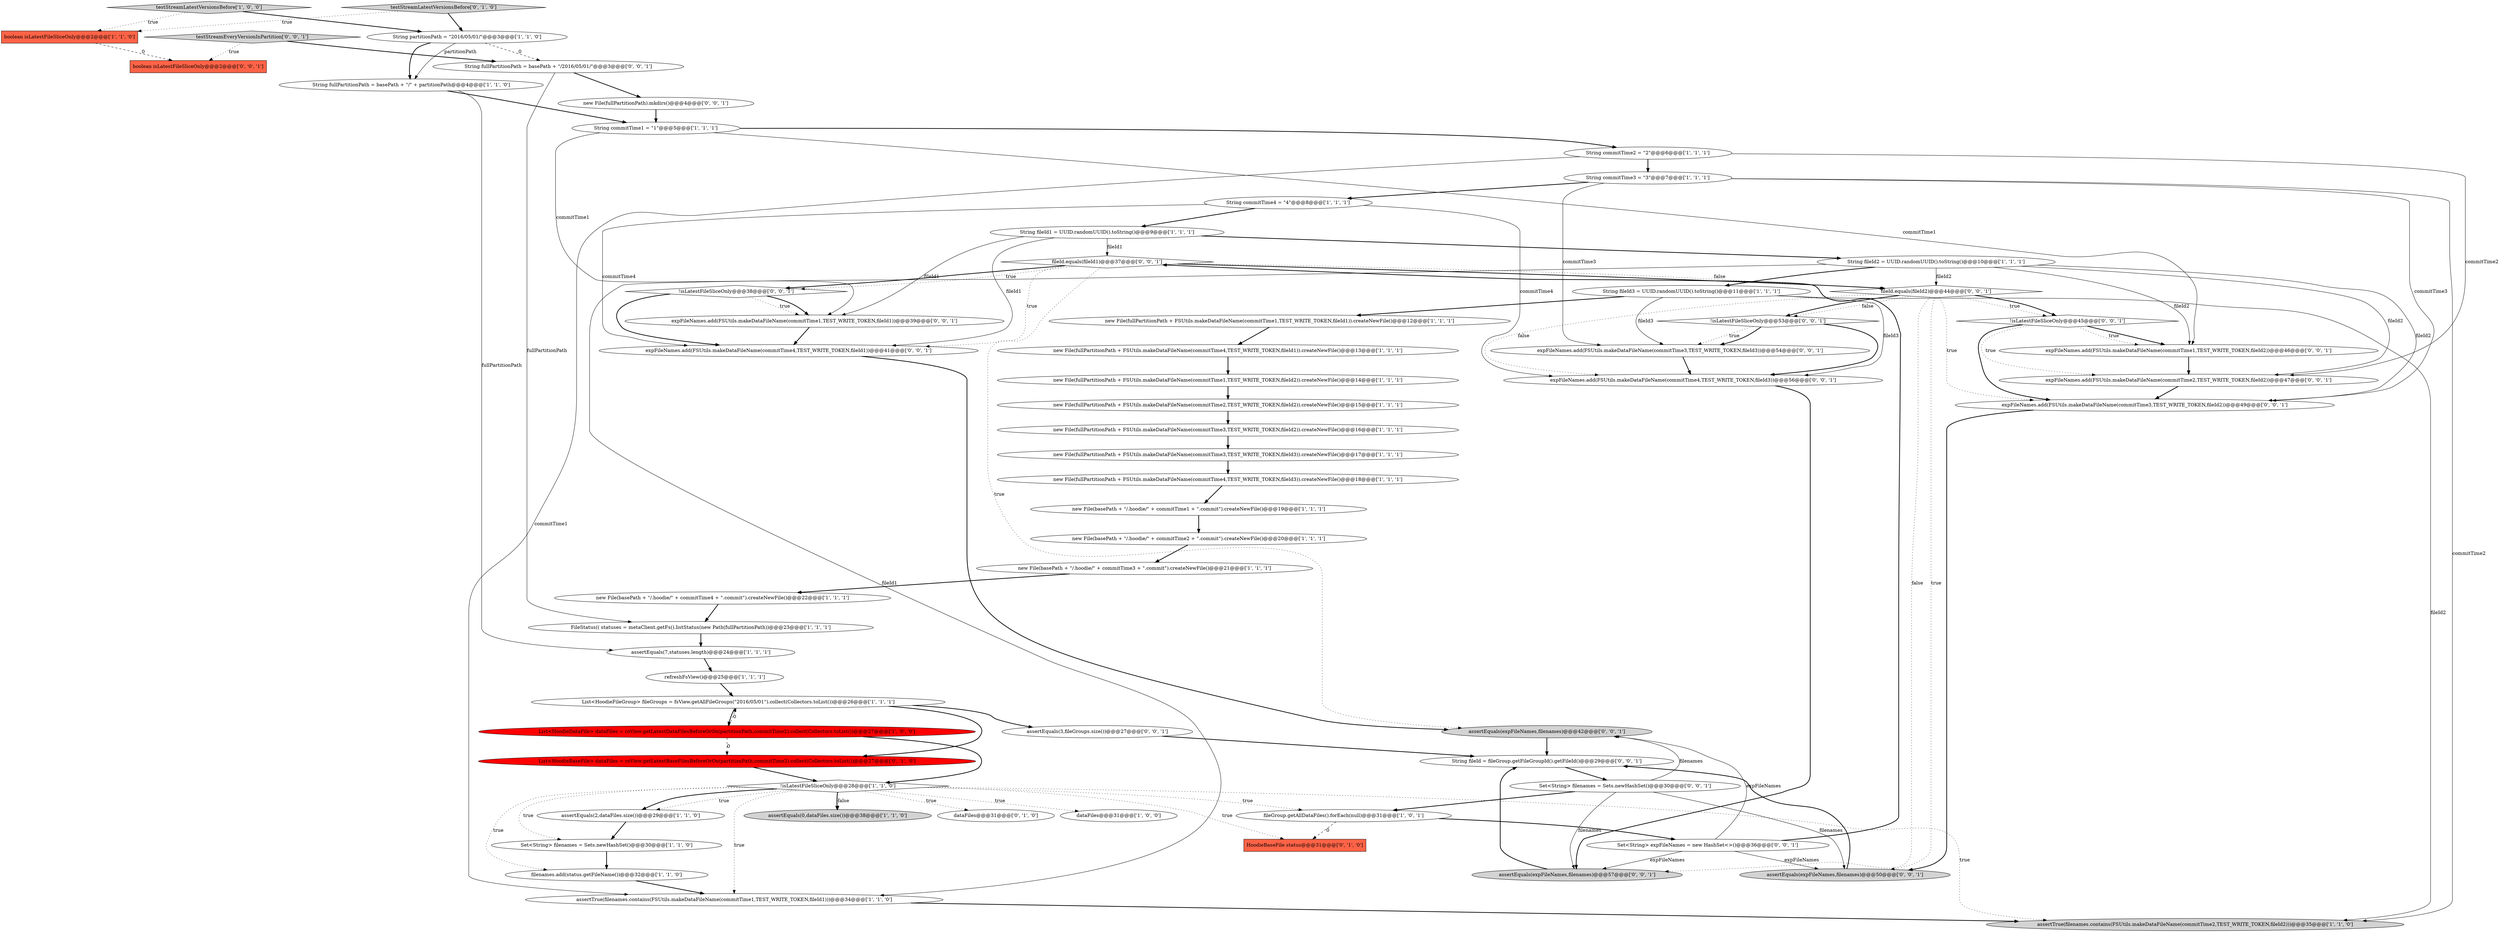 digraph {
9 [style = filled, label = "String fileId1 = UUID.randomUUID().toString()@@@9@@@['1', '1', '1']", fillcolor = white, shape = ellipse image = "AAA0AAABBB1BBB"];
60 [style = filled, label = "new File(fullPartitionPath).mkdirs()@@@4@@@['0', '0', '1']", fillcolor = white, shape = ellipse image = "AAA0AAABBB3BBB"];
0 [style = filled, label = "new File(fullPartitionPath + FSUtils.makeDataFileName(commitTime3,TEST_WRITE_TOKEN,fileId3)).createNewFile()@@@17@@@['1', '1', '1']", fillcolor = white, shape = ellipse image = "AAA0AAABBB1BBB"];
37 [style = filled, label = "HoodieBaseFile status@@@31@@@['0', '1', '0']", fillcolor = tomato, shape = box image = "AAA1AAABBB2BBB"];
16 [style = filled, label = "String commitTime3 = \"3\"@@@7@@@['1', '1', '1']", fillcolor = white, shape = ellipse image = "AAA0AAABBB1BBB"];
17 [style = filled, label = "String commitTime4 = \"4\"@@@8@@@['1', '1', '1']", fillcolor = white, shape = ellipse image = "AAA0AAABBB1BBB"];
7 [style = filled, label = "testStreamLatestVersionsBefore['1', '0', '0']", fillcolor = lightgray, shape = diamond image = "AAA0AAABBB1BBB"];
34 [style = filled, label = "!isLatestFileSliceOnly@@@28@@@['1', '1', '0']", fillcolor = white, shape = diamond image = "AAA0AAABBB1BBB"];
20 [style = filled, label = "FileStatus(( statuses = metaClient.getFs().listStatus(new Path(fullPartitionPath))@@@23@@@['1', '1', '1']", fillcolor = white, shape = ellipse image = "AAA0AAABBB1BBB"];
46 [style = filled, label = "Set<String> filenames = Sets.newHashSet()@@@30@@@['0', '0', '1']", fillcolor = white, shape = ellipse image = "AAA0AAABBB3BBB"];
41 [style = filled, label = "!isLatestFileSliceOnly@@@38@@@['0', '0', '1']", fillcolor = white, shape = diamond image = "AAA0AAABBB3BBB"];
52 [style = filled, label = "expFileNames.add(FSUtils.makeDataFileName(commitTime3,TEST_WRITE_TOKEN,fileId2))@@@49@@@['0', '0', '1']", fillcolor = white, shape = ellipse image = "AAA0AAABBB3BBB"];
54 [style = filled, label = "fileId.equals(fileId2)@@@44@@@['0', '0', '1']", fillcolor = white, shape = diamond image = "AAA0AAABBB3BBB"];
50 [style = filled, label = "assertEquals(expFileNames,filenames)@@@57@@@['0', '0', '1']", fillcolor = lightgray, shape = ellipse image = "AAA0AAABBB3BBB"];
59 [style = filled, label = "fileId.equals(fileId1)@@@37@@@['0', '0', '1']", fillcolor = white, shape = diamond image = "AAA0AAABBB3BBB"];
5 [style = filled, label = "assertEquals(0,dataFiles.size())@@@38@@@['1', '1', '0']", fillcolor = lightgray, shape = ellipse image = "AAA0AAABBB1BBB"];
26 [style = filled, label = "List<HoodieDataFile> dataFiles = roView.getLatestDataFilesBeforeOrOn(partitionPath,commitTime2).collect(Collectors.toList())@@@27@@@['1', '0', '0']", fillcolor = red, shape = ellipse image = "AAA1AAABBB1BBB"];
42 [style = filled, label = "expFileNames.add(FSUtils.makeDataFileName(commitTime1,TEST_WRITE_TOKEN,fileId1))@@@39@@@['0', '0', '1']", fillcolor = white, shape = ellipse image = "AAA0AAABBB3BBB"];
51 [style = filled, label = "String fullPartitionPath = basePath + \"/2016/05/01/\"@@@3@@@['0', '0', '1']", fillcolor = white, shape = ellipse image = "AAA0AAABBB3BBB"];
58 [style = filled, label = "assertEquals(3,fileGroups.size())@@@27@@@['0', '0', '1']", fillcolor = white, shape = ellipse image = "AAA0AAABBB3BBB"];
12 [style = filled, label = "String commitTime1 = \"1\"@@@5@@@['1', '1', '1']", fillcolor = white, shape = ellipse image = "AAA0AAABBB1BBB"];
45 [style = filled, label = "expFileNames.add(FSUtils.makeDataFileName(commitTime4,TEST_WRITE_TOKEN,fileId1))@@@41@@@['0', '0', '1']", fillcolor = white, shape = ellipse image = "AAA0AAABBB3BBB"];
3 [style = filled, label = "assertEquals(7,statuses.length)@@@24@@@['1', '1', '1']", fillcolor = white, shape = ellipse image = "AAA0AAABBB1BBB"];
27 [style = filled, label = "fileGroup.getAllDataFiles().forEach(null)@@@31@@@['1', '0', '1']", fillcolor = white, shape = ellipse image = "AAA0AAABBB1BBB"];
15 [style = filled, label = "String fileId3 = UUID.randomUUID().toString()@@@11@@@['1', '1', '1']", fillcolor = white, shape = ellipse image = "AAA0AAABBB1BBB"];
8 [style = filled, label = "String partitionPath = \"2016/05/01/\"@@@3@@@['1', '1', '0']", fillcolor = white, shape = ellipse image = "AAA0AAABBB1BBB"];
62 [style = filled, label = "!isLatestFileSliceOnly@@@45@@@['0', '0', '1']", fillcolor = white, shape = diamond image = "AAA0AAABBB3BBB"];
25 [style = filled, label = "Set<String> filenames = Sets.newHashSet()@@@30@@@['1', '1', '0']", fillcolor = white, shape = ellipse image = "AAA0AAABBB1BBB"];
14 [style = filled, label = "assertTrue(filenames.contains(FSUtils.makeDataFileName(commitTime1,TEST_WRITE_TOKEN,fileId1)))@@@34@@@['1', '1', '0']", fillcolor = white, shape = ellipse image = "AAA0AAABBB1BBB"];
61 [style = filled, label = "assertEquals(expFileNames,filenames)@@@50@@@['0', '0', '1']", fillcolor = lightgray, shape = ellipse image = "AAA0AAABBB3BBB"];
47 [style = filled, label = "Set<String> expFileNames = new HashSet<>()@@@36@@@['0', '0', '1']", fillcolor = white, shape = ellipse image = "AAA0AAABBB3BBB"];
36 [style = filled, label = "dataFiles@@@31@@@['0', '1', '0']", fillcolor = white, shape = ellipse image = "AAA0AAABBB2BBB"];
11 [style = filled, label = "assertTrue(filenames.contains(FSUtils.makeDataFileName(commitTime2,TEST_WRITE_TOKEN,fileId2)))@@@35@@@['1', '1', '0']", fillcolor = lightgray, shape = ellipse image = "AAA0AAABBB1BBB"];
2 [style = filled, label = "String fileId2 = UUID.randomUUID().toString()@@@10@@@['1', '1', '1']", fillcolor = white, shape = ellipse image = "AAA0AAABBB1BBB"];
21 [style = filled, label = "assertEquals(2,dataFiles.size())@@@29@@@['1', '1', '0']", fillcolor = white, shape = ellipse image = "AAA0AAABBB1BBB"];
29 [style = filled, label = "boolean isLatestFileSliceOnly@@@2@@@['1', '1', '0']", fillcolor = tomato, shape = box image = "AAA0AAABBB1BBB"];
39 [style = filled, label = "List<HoodieBaseFile> dataFiles = roView.getLatestBaseFilesBeforeOrOn(partitionPath,commitTime2).collect(Collectors.toList())@@@27@@@['0', '1', '0']", fillcolor = red, shape = ellipse image = "AAA1AAABBB2BBB"];
38 [style = filled, label = "testStreamLatestVersionsBefore['0', '1', '0']", fillcolor = lightgray, shape = diamond image = "AAA0AAABBB2BBB"];
1 [style = filled, label = "new File(fullPartitionPath + FSUtils.makeDataFileName(commitTime4,TEST_WRITE_TOKEN,fileId1)).createNewFile()@@@13@@@['1', '1', '1']", fillcolor = white, shape = ellipse image = "AAA0AAABBB1BBB"];
23 [style = filled, label = "filenames.add(status.getFileName())@@@32@@@['1', '1', '0']", fillcolor = white, shape = ellipse image = "AAA0AAABBB1BBB"];
24 [style = filled, label = "String fullPartitionPath = basePath + \"/\" + partitionPath@@@4@@@['1', '1', '0']", fillcolor = white, shape = ellipse image = "AAA0AAABBB1BBB"];
49 [style = filled, label = "expFileNames.add(FSUtils.makeDataFileName(commitTime4,TEST_WRITE_TOKEN,fileId3))@@@56@@@['0', '0', '1']", fillcolor = white, shape = ellipse image = "AAA0AAABBB3BBB"];
35 [style = filled, label = "new File(basePath + \"/.hoodie/\" + commitTime1 + \".commit\").createNewFile()@@@19@@@['1', '1', '1']", fillcolor = white, shape = ellipse image = "AAA0AAABBB1BBB"];
13 [style = filled, label = "refreshFsView()@@@25@@@['1', '1', '1']", fillcolor = white, shape = ellipse image = "AAA0AAABBB1BBB"];
32 [style = filled, label = "new File(fullPartitionPath + FSUtils.makeDataFileName(commitTime1,TEST_WRITE_TOKEN,fileId2)).createNewFile()@@@14@@@['1', '1', '1']", fillcolor = white, shape = ellipse image = "AAA0AAABBB1BBB"];
57 [style = filled, label = "boolean isLatestFileSliceOnly@@@2@@@['0', '0', '1']", fillcolor = tomato, shape = box image = "AAA0AAABBB3BBB"];
55 [style = filled, label = "expFileNames.add(FSUtils.makeDataFileName(commitTime1,TEST_WRITE_TOKEN,fileId2))@@@46@@@['0', '0', '1']", fillcolor = white, shape = ellipse image = "AAA0AAABBB3BBB"];
18 [style = filled, label = "new File(fullPartitionPath + FSUtils.makeDataFileName(commitTime1,TEST_WRITE_TOKEN,fileId1)).createNewFile()@@@12@@@['1', '1', '1']", fillcolor = white, shape = ellipse image = "AAA0AAABBB1BBB"];
19 [style = filled, label = "new File(fullPartitionPath + FSUtils.makeDataFileName(commitTime2,TEST_WRITE_TOKEN,fileId2)).createNewFile()@@@15@@@['1', '1', '1']", fillcolor = white, shape = ellipse image = "AAA0AAABBB1BBB"];
33 [style = filled, label = "new File(basePath + \"/.hoodie/\" + commitTime4 + \".commit\").createNewFile()@@@22@@@['1', '1', '1']", fillcolor = white, shape = ellipse image = "AAA0AAABBB1BBB"];
48 [style = filled, label = "!isLatestFileSliceOnly@@@53@@@['0', '0', '1']", fillcolor = white, shape = diamond image = "AAA0AAABBB3BBB"];
53 [style = filled, label = "expFileNames.add(FSUtils.makeDataFileName(commitTime2,TEST_WRITE_TOKEN,fileId2))@@@47@@@['0', '0', '1']", fillcolor = white, shape = ellipse image = "AAA0AAABBB3BBB"];
28 [style = filled, label = "new File(fullPartitionPath + FSUtils.makeDataFileName(commitTime3,TEST_WRITE_TOKEN,fileId2)).createNewFile()@@@16@@@['1', '1', '1']", fillcolor = white, shape = ellipse image = "AAA0AAABBB1BBB"];
40 [style = filled, label = "String fileId = fileGroup.getFileGroupId().getFileId()@@@29@@@['0', '0', '1']", fillcolor = white, shape = ellipse image = "AAA0AAABBB3BBB"];
43 [style = filled, label = "assertEquals(expFileNames,filenames)@@@42@@@['0', '0', '1']", fillcolor = lightgray, shape = ellipse image = "AAA0AAABBB3BBB"];
30 [style = filled, label = "List<HoodieFileGroup> fileGroups = fsView.getAllFileGroups(\"2016/05/01\").collect(Collectors.toList())@@@26@@@['1', '1', '1']", fillcolor = white, shape = ellipse image = "AAA0AAABBB1BBB"];
44 [style = filled, label = "expFileNames.add(FSUtils.makeDataFileName(commitTime3,TEST_WRITE_TOKEN,fileId3))@@@54@@@['0', '0', '1']", fillcolor = white, shape = ellipse image = "AAA0AAABBB3BBB"];
6 [style = filled, label = "new File(basePath + \"/.hoodie/\" + commitTime3 + \".commit\").createNewFile()@@@21@@@['1', '1', '1']", fillcolor = white, shape = ellipse image = "AAA0AAABBB1BBB"];
10 [style = filled, label = "new File(basePath + \"/.hoodie/\" + commitTime2 + \".commit\").createNewFile()@@@20@@@['1', '1', '1']", fillcolor = white, shape = ellipse image = "AAA0AAABBB1BBB"];
56 [style = filled, label = "testStreamEveryVersionInPartition['0', '0', '1']", fillcolor = lightgray, shape = diamond image = "AAA0AAABBB3BBB"];
22 [style = filled, label = "new File(fullPartitionPath + FSUtils.makeDataFileName(commitTime4,TEST_WRITE_TOKEN,fileId3)).createNewFile()@@@18@@@['1', '1', '1']", fillcolor = white, shape = ellipse image = "AAA0AAABBB1BBB"];
4 [style = filled, label = "dataFiles@@@31@@@['1', '0', '0']", fillcolor = white, shape = ellipse image = "AAA0AAABBB1BBB"];
31 [style = filled, label = "String commitTime2 = \"2\"@@@6@@@['1', '1', '1']", fillcolor = white, shape = ellipse image = "AAA0AAABBB1BBB"];
16->52 [style = solid, label="commitTime3"];
9->42 [style = solid, label="fileId1"];
12->55 [style = solid, label="commitTime1"];
42->45 [style = bold, label=""];
54->50 [style = dotted, label="false"];
17->9 [style = bold, label=""];
26->34 [style = bold, label=""];
48->44 [style = dotted, label="true"];
62->55 [style = bold, label=""];
31->14 [style = solid, label="commitTime1"];
7->8 [style = bold, label=""];
54->61 [style = dotted, label="true"];
54->52 [style = dotted, label="true"];
34->23 [style = dotted, label="true"];
43->40 [style = bold, label=""];
28->0 [style = bold, label=""];
34->27 [style = dotted, label="true"];
45->43 [style = bold, label=""];
47->61 [style = solid, label="expFileNames"];
54->48 [style = dotted, label="false"];
8->51 [style = dashed, label="0"];
24->3 [style = solid, label="fullPartitionPath"];
31->53 [style = solid, label="commitTime2"];
47->43 [style = solid, label="expFileNames"];
2->15 [style = bold, label=""];
41->45 [style = bold, label=""];
35->10 [style = bold, label=""];
41->42 [style = dotted, label="true"];
17->49 [style = solid, label="commitTime4"];
19->28 [style = bold, label=""];
54->62 [style = dotted, label="true"];
34->14 [style = dotted, label="true"];
12->42 [style = solid, label="commitTime1"];
14->11 [style = bold, label=""];
34->37 [style = dotted, label="true"];
59->54 [style = bold, label=""];
17->45 [style = solid, label="commitTime4"];
62->53 [style = dotted, label="true"];
48->49 [style = bold, label=""];
34->5 [style = dotted, label="false"];
9->2 [style = bold, label=""];
15->49 [style = solid, label="fileId3"];
39->34 [style = bold, label=""];
53->52 [style = bold, label=""];
30->26 [style = bold, label=""];
54->62 [style = bold, label=""];
20->3 [style = bold, label=""];
48->44 [style = bold, label=""];
30->58 [style = bold, label=""];
16->17 [style = bold, label=""];
21->25 [style = bold, label=""];
44->49 [style = bold, label=""];
56->51 [style = bold, label=""];
23->14 [style = bold, label=""];
7->29 [style = dotted, label="true"];
46->61 [style = solid, label="filenames"];
51->60 [style = bold, label=""];
18->1 [style = bold, label=""];
9->59 [style = solid, label="fileId1"];
1->32 [style = bold, label=""];
59->41 [style = dotted, label="true"];
61->40 [style = bold, label=""];
27->47 [style = bold, label=""];
12->31 [style = bold, label=""];
26->39 [style = dashed, label="0"];
60->12 [style = bold, label=""];
8->24 [style = bold, label=""];
24->12 [style = bold, label=""];
47->50 [style = solid, label="expFileNames"];
62->55 [style = dotted, label="true"];
52->61 [style = bold, label=""];
34->36 [style = dotted, label="true"];
34->11 [style = dotted, label="true"];
54->49 [style = dotted, label="false"];
2->55 [style = solid, label="fileId2"];
32->19 [style = bold, label=""];
9->45 [style = solid, label="fileId1"];
10->6 [style = bold, label=""];
47->59 [style = bold, label=""];
2->53 [style = solid, label="fileId2"];
49->50 [style = bold, label=""];
16->44 [style = solid, label="commitTime3"];
27->37 [style = dashed, label="0"];
26->30 [style = dashed, label="0"];
6->33 [style = bold, label=""];
51->20 [style = solid, label="fullPartitionPath"];
34->4 [style = dotted, label="true"];
56->57 [style = dotted, label="true"];
16->11 [style = solid, label="commitTime2"];
38->8 [style = bold, label=""];
22->35 [style = bold, label=""];
34->25 [style = dotted, label="true"];
34->21 [style = bold, label=""];
8->24 [style = solid, label="partitionPath"];
34->21 [style = dotted, label="true"];
59->54 [style = dotted, label="false"];
29->57 [style = dashed, label="0"];
33->20 [style = bold, label=""];
31->16 [style = bold, label=""];
34->5 [style = bold, label=""];
25->23 [style = bold, label=""];
62->52 [style = bold, label=""];
59->45 [style = dotted, label="true"];
58->40 [style = bold, label=""];
54->48 [style = bold, label=""];
13->30 [style = bold, label=""];
15->18 [style = bold, label=""];
2->14 [style = solid, label="fileId1"];
2->54 [style = solid, label="fileId2"];
40->46 [style = bold, label=""];
2->52 [style = solid, label="fileId2"];
59->43 [style = dotted, label="true"];
46->50 [style = solid, label="filenames"];
0->22 [style = bold, label=""];
46->27 [style = bold, label=""];
50->40 [style = bold, label=""];
55->53 [style = bold, label=""];
46->43 [style = solid, label="filenames"];
15->11 [style = solid, label="fileId2"];
3->13 [style = bold, label=""];
30->39 [style = bold, label=""];
15->44 [style = solid, label="fileId3"];
38->29 [style = dotted, label="true"];
59->41 [style = bold, label=""];
41->42 [style = bold, label=""];
}
